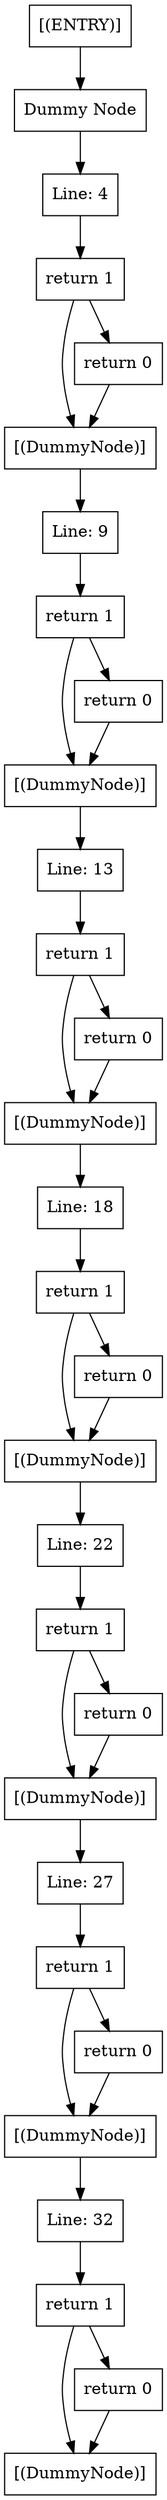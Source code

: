 digraph unnamed {
Node1 [shape=record,label="{ [(ENTRY)]\l}"];
Node2 [shape=record,label="Dummy Node"]
Node1 -> Node2;
Node3 [shape=record,label=" Line: 4"]
Node2->Node3;
Node4 [shape=record,label="return 1"]
Node3->Node4;
Node6 [shape=record,label="{ [(DummyNode)]\l}"];
Node4 -> Node6;
Node5 [shape=record,label="return 0"]
Node4 -> Node5;
Node5 -> Node6;
Node7 [shape=record,label=" Line: 9"]
Node6->Node7;
Node8 [shape=record,label="return 1"]
Node7->Node8;
Node10 [shape=record,label="{ [(DummyNode)]\l}"];
Node8 -> Node10;
Node9 [shape=record,label="return 0"]
Node8 -> Node9;
Node9 -> Node10;
Node11 [shape=record,label=" Line: 13"]
Node10->Node11;
Node12 [shape=record,label="return 1"]
Node11->Node12;
Node14 [shape=record,label="{ [(DummyNode)]\l}"];
Node12 -> Node14;
Node13 [shape=record,label="return 0"]
Node12 -> Node13;
Node13 -> Node14;
Node15 [shape=record,label=" Line: 18"]
Node14->Node15;
Node16 [shape=record,label="return 1"]
Node15->Node16;
Node18 [shape=record,label="{ [(DummyNode)]\l}"];
Node16 -> Node18;
Node17 [shape=record,label="return 0"]
Node16 -> Node17;
Node17 -> Node18;
Node19 [shape=record,label=" Line: 22"]
Node18->Node19;
Node20 [shape=record,label="return 1"]
Node19->Node20;
Node22 [shape=record,label="{ [(DummyNode)]\l}"];
Node20 -> Node22;
Node21 [shape=record,label="return 0"]
Node20 -> Node21;
Node21 -> Node22;
Node23 [shape=record,label=" Line: 27"]
Node22->Node23;
Node24 [shape=record,label="return 1"]
Node23->Node24;
Node26 [shape=record,label="{ [(DummyNode)]\l}"];
Node24 -> Node26;
Node25 [shape=record,label="return 0"]
Node24 -> Node25;
Node25 -> Node26;
Node27 [shape=record,label=" Line: 32"]
Node26->Node27;
Node28 [shape=record,label="return 1"]
Node27->Node28;
Node30 [shape=record,label="{ [(DummyNode)]\l}"];
Node28 -> Node30;
Node29 [shape=record,label="return 0"]
Node28 -> Node29;
Node29 -> Node30;

}
